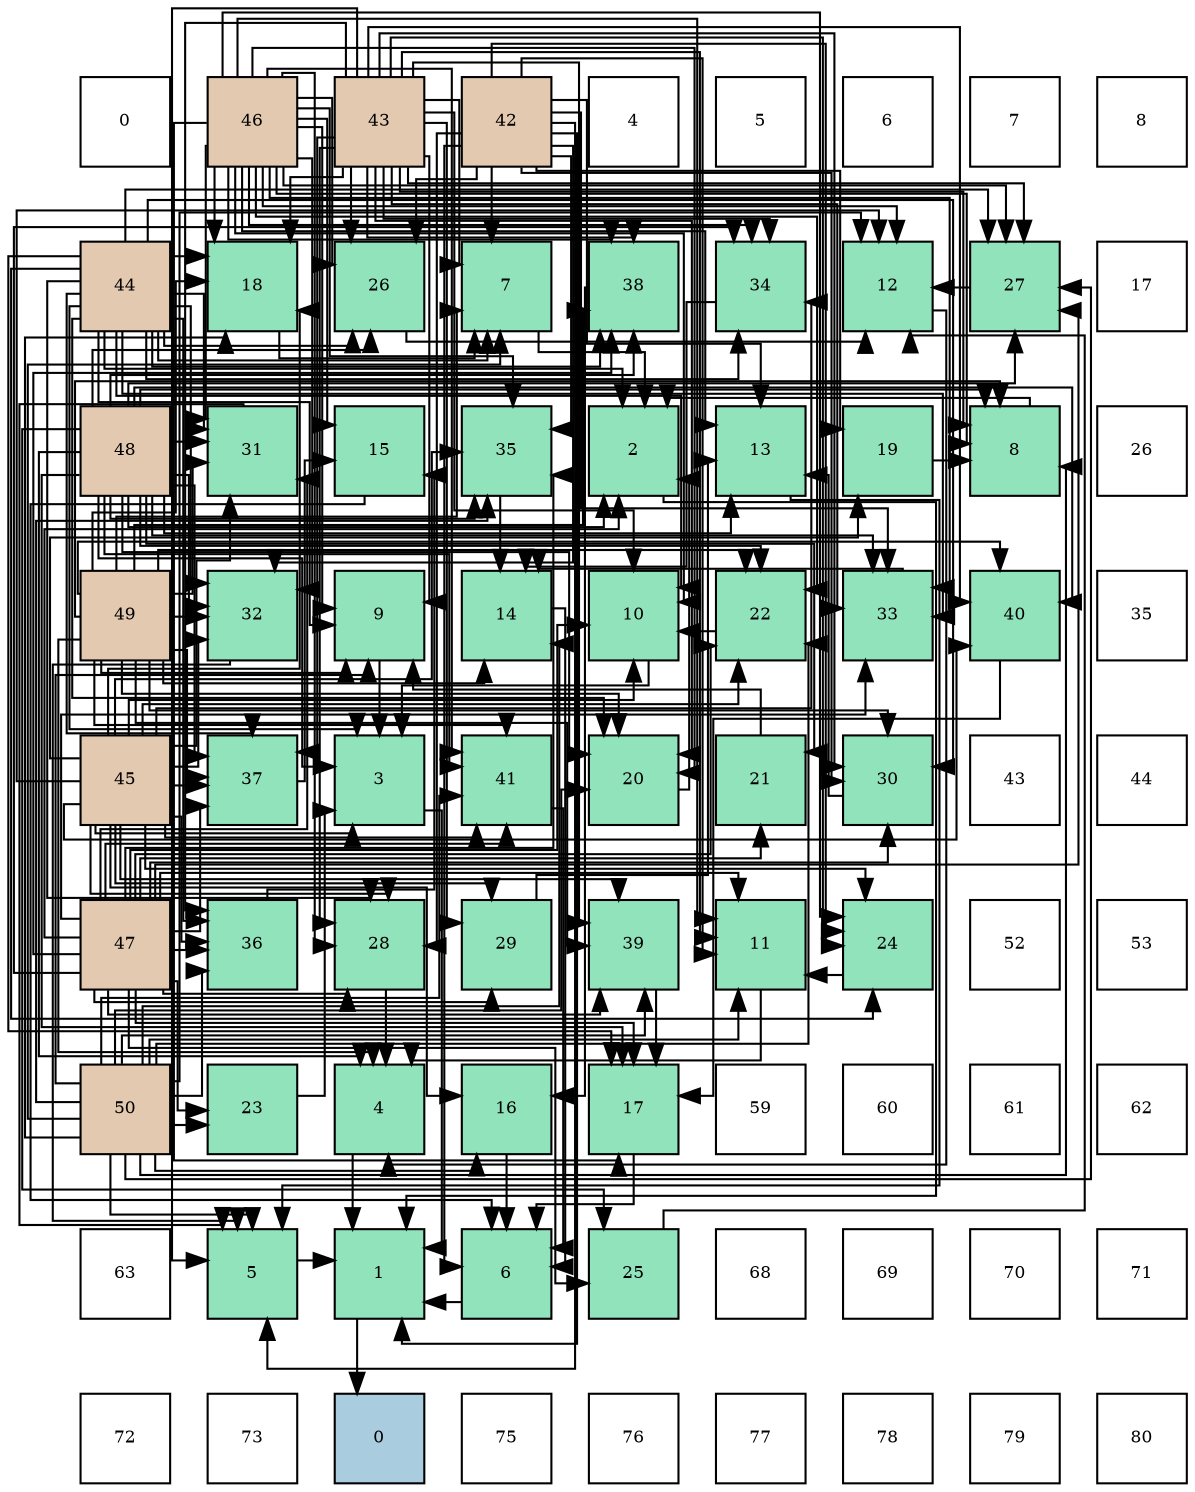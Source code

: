 digraph layout{
 rankdir=TB;
 splines=ortho;
 node [style=filled shape=square fixedsize=true width=0.6];
0[label="0", fontsize=8, fillcolor="#ffffff"];
1[label="46", fontsize=8, fillcolor="#e3c9af"];
2[label="43", fontsize=8, fillcolor="#e3c9af"];
3[label="42", fontsize=8, fillcolor="#e3c9af"];
4[label="4", fontsize=8, fillcolor="#ffffff"];
5[label="5", fontsize=8, fillcolor="#ffffff"];
6[label="6", fontsize=8, fillcolor="#ffffff"];
7[label="7", fontsize=8, fillcolor="#ffffff"];
8[label="8", fontsize=8, fillcolor="#ffffff"];
9[label="44", fontsize=8, fillcolor="#e3c9af"];
10[label="18", fontsize=8, fillcolor="#91e3bb"];
11[label="26", fontsize=8, fillcolor="#91e3bb"];
12[label="7", fontsize=8, fillcolor="#91e3bb"];
13[label="38", fontsize=8, fillcolor="#91e3bb"];
14[label="34", fontsize=8, fillcolor="#91e3bb"];
15[label="12", fontsize=8, fillcolor="#91e3bb"];
16[label="27", fontsize=8, fillcolor="#91e3bb"];
17[label="17", fontsize=8, fillcolor="#ffffff"];
18[label="48", fontsize=8, fillcolor="#e3c9af"];
19[label="31", fontsize=8, fillcolor="#91e3bb"];
20[label="15", fontsize=8, fillcolor="#91e3bb"];
21[label="35", fontsize=8, fillcolor="#91e3bb"];
22[label="2", fontsize=8, fillcolor="#91e3bb"];
23[label="13", fontsize=8, fillcolor="#91e3bb"];
24[label="19", fontsize=8, fillcolor="#91e3bb"];
25[label="8", fontsize=8, fillcolor="#91e3bb"];
26[label="26", fontsize=8, fillcolor="#ffffff"];
27[label="49", fontsize=8, fillcolor="#e3c9af"];
28[label="32", fontsize=8, fillcolor="#91e3bb"];
29[label="9", fontsize=8, fillcolor="#91e3bb"];
30[label="14", fontsize=8, fillcolor="#91e3bb"];
31[label="10", fontsize=8, fillcolor="#91e3bb"];
32[label="22", fontsize=8, fillcolor="#91e3bb"];
33[label="33", fontsize=8, fillcolor="#91e3bb"];
34[label="40", fontsize=8, fillcolor="#91e3bb"];
35[label="35", fontsize=8, fillcolor="#ffffff"];
36[label="45", fontsize=8, fillcolor="#e3c9af"];
37[label="37", fontsize=8, fillcolor="#91e3bb"];
38[label="3", fontsize=8, fillcolor="#91e3bb"];
39[label="41", fontsize=8, fillcolor="#91e3bb"];
40[label="20", fontsize=8, fillcolor="#91e3bb"];
41[label="21", fontsize=8, fillcolor="#91e3bb"];
42[label="30", fontsize=8, fillcolor="#91e3bb"];
43[label="43", fontsize=8, fillcolor="#ffffff"];
44[label="44", fontsize=8, fillcolor="#ffffff"];
45[label="47", fontsize=8, fillcolor="#e3c9af"];
46[label="36", fontsize=8, fillcolor="#91e3bb"];
47[label="28", fontsize=8, fillcolor="#91e3bb"];
48[label="29", fontsize=8, fillcolor="#91e3bb"];
49[label="39", fontsize=8, fillcolor="#91e3bb"];
50[label="11", fontsize=8, fillcolor="#91e3bb"];
51[label="24", fontsize=8, fillcolor="#91e3bb"];
52[label="52", fontsize=8, fillcolor="#ffffff"];
53[label="53", fontsize=8, fillcolor="#ffffff"];
54[label="50", fontsize=8, fillcolor="#e3c9af"];
55[label="23", fontsize=8, fillcolor="#91e3bb"];
56[label="4", fontsize=8, fillcolor="#91e3bb"];
57[label="16", fontsize=8, fillcolor="#91e3bb"];
58[label="17", fontsize=8, fillcolor="#91e3bb"];
59[label="59", fontsize=8, fillcolor="#ffffff"];
60[label="60", fontsize=8, fillcolor="#ffffff"];
61[label="61", fontsize=8, fillcolor="#ffffff"];
62[label="62", fontsize=8, fillcolor="#ffffff"];
63[label="63", fontsize=8, fillcolor="#ffffff"];
64[label="5", fontsize=8, fillcolor="#91e3bb"];
65[label="1", fontsize=8, fillcolor="#91e3bb"];
66[label="6", fontsize=8, fillcolor="#91e3bb"];
67[label="25", fontsize=8, fillcolor="#91e3bb"];
68[label="68", fontsize=8, fillcolor="#ffffff"];
69[label="69", fontsize=8, fillcolor="#ffffff"];
70[label="70", fontsize=8, fillcolor="#ffffff"];
71[label="71", fontsize=8, fillcolor="#ffffff"];
72[label="72", fontsize=8, fillcolor="#ffffff"];
73[label="73", fontsize=8, fillcolor="#ffffff"];
74[label="0", fontsize=8, fillcolor="#a9ccde"];
75[label="75", fontsize=8, fillcolor="#ffffff"];
76[label="76", fontsize=8, fillcolor="#ffffff"];
77[label="77", fontsize=8, fillcolor="#ffffff"];
78[label="78", fontsize=8, fillcolor="#ffffff"];
79[label="79", fontsize=8, fillcolor="#ffffff"];
80[label="80", fontsize=8, fillcolor="#ffffff"];
edge [constraint=false, style=vis];65 -> 74;
22 -> 65;
38 -> 65;
56 -> 65;
64 -> 65;
66 -> 65;
12 -> 22;
25 -> 22;
29 -> 38;
31 -> 38;
50 -> 56;
15 -> 56;
23 -> 64;
30 -> 66;
20 -> 66;
57 -> 66;
58 -> 66;
10 -> 12;
24 -> 25;
40 -> 22;
41 -> 29;
32 -> 31;
55 -> 38;
51 -> 50;
67 -> 15;
11 -> 15;
16 -> 15;
47 -> 56;
48 -> 23;
42 -> 23;
19 -> 64;
28 -> 64;
33 -> 30;
14 -> 30;
21 -> 30;
46 -> 20;
37 -> 20;
13 -> 57;
49 -> 58;
34 -> 58;
39 -> 66;
3 -> 65;
3 -> 64;
3 -> 66;
3 -> 12;
3 -> 50;
3 -> 23;
3 -> 24;
3 -> 51;
3 -> 11;
3 -> 47;
3 -> 42;
3 -> 28;
3 -> 33;
3 -> 21;
2 -> 64;
2 -> 12;
2 -> 25;
2 -> 29;
2 -> 31;
2 -> 50;
2 -> 10;
2 -> 40;
2 -> 51;
2 -> 11;
2 -> 16;
2 -> 47;
2 -> 48;
2 -> 42;
2 -> 33;
2 -> 14;
2 -> 46;
2 -> 37;
2 -> 13;
2 -> 49;
2 -> 34;
9 -> 22;
9 -> 38;
9 -> 12;
9 -> 29;
9 -> 31;
9 -> 58;
9 -> 10;
9 -> 40;
9 -> 51;
9 -> 11;
9 -> 16;
9 -> 47;
9 -> 42;
9 -> 19;
9 -> 28;
9 -> 33;
9 -> 14;
9 -> 46;
9 -> 37;
9 -> 13;
36 -> 38;
36 -> 31;
36 -> 15;
36 -> 57;
36 -> 10;
36 -> 24;
36 -> 32;
36 -> 51;
36 -> 47;
36 -> 48;
36 -> 19;
36 -> 28;
36 -> 14;
36 -> 21;
36 -> 46;
36 -> 37;
36 -> 49;
36 -> 34;
36 -> 39;
1 -> 25;
1 -> 29;
1 -> 31;
1 -> 50;
1 -> 15;
1 -> 23;
1 -> 20;
1 -> 58;
1 -> 10;
1 -> 40;
1 -> 32;
1 -> 51;
1 -> 11;
1 -> 16;
1 -> 47;
1 -> 19;
1 -> 28;
1 -> 33;
1 -> 14;
1 -> 21;
1 -> 13;
1 -> 39;
45 -> 22;
45 -> 31;
45 -> 50;
45 -> 58;
45 -> 41;
45 -> 32;
45 -> 55;
45 -> 67;
45 -> 16;
45 -> 47;
45 -> 48;
45 -> 42;
45 -> 19;
45 -> 33;
45 -> 14;
45 -> 21;
45 -> 46;
45 -> 37;
45 -> 13;
45 -> 49;
45 -> 39;
18 -> 22;
18 -> 38;
18 -> 56;
18 -> 25;
18 -> 23;
18 -> 58;
18 -> 40;
18 -> 41;
18 -> 32;
18 -> 67;
18 -> 11;
18 -> 16;
18 -> 19;
18 -> 28;
18 -> 33;
18 -> 21;
18 -> 37;
18 -> 13;
18 -> 34;
18 -> 39;
27 -> 56;
27 -> 12;
27 -> 25;
27 -> 29;
27 -> 30;
27 -> 10;
27 -> 40;
27 -> 32;
27 -> 42;
27 -> 19;
27 -> 28;
27 -> 37;
27 -> 13;
27 -> 49;
27 -> 34;
27 -> 39;
54 -> 64;
54 -> 12;
54 -> 25;
54 -> 29;
54 -> 50;
54 -> 15;
54 -> 30;
54 -> 57;
54 -> 10;
54 -> 40;
54 -> 32;
54 -> 55;
54 -> 16;
54 -> 21;
54 -> 46;
54 -> 49;
54 -> 39;
edge [constraint=true, style=invis];
0 -> 9 -> 18 -> 27 -> 36 -> 45 -> 54 -> 63 -> 72;
1 -> 10 -> 19 -> 28 -> 37 -> 46 -> 55 -> 64 -> 73;
2 -> 11 -> 20 -> 29 -> 38 -> 47 -> 56 -> 65 -> 74;
3 -> 12 -> 21 -> 30 -> 39 -> 48 -> 57 -> 66 -> 75;
4 -> 13 -> 22 -> 31 -> 40 -> 49 -> 58 -> 67 -> 76;
5 -> 14 -> 23 -> 32 -> 41 -> 50 -> 59 -> 68 -> 77;
6 -> 15 -> 24 -> 33 -> 42 -> 51 -> 60 -> 69 -> 78;
7 -> 16 -> 25 -> 34 -> 43 -> 52 -> 61 -> 70 -> 79;
8 -> 17 -> 26 -> 35 -> 44 -> 53 -> 62 -> 71 -> 80;
rank = same {0 -> 1 -> 2 -> 3 -> 4 -> 5 -> 6 -> 7 -> 8};
rank = same {9 -> 10 -> 11 -> 12 -> 13 -> 14 -> 15 -> 16 -> 17};
rank = same {18 -> 19 -> 20 -> 21 -> 22 -> 23 -> 24 -> 25 -> 26};
rank = same {27 -> 28 -> 29 -> 30 -> 31 -> 32 -> 33 -> 34 -> 35};
rank = same {36 -> 37 -> 38 -> 39 -> 40 -> 41 -> 42 -> 43 -> 44};
rank = same {45 -> 46 -> 47 -> 48 -> 49 -> 50 -> 51 -> 52 -> 53};
rank = same {54 -> 55 -> 56 -> 57 -> 58 -> 59 -> 60 -> 61 -> 62};
rank = same {63 -> 64 -> 65 -> 66 -> 67 -> 68 -> 69 -> 70 -> 71};
rank = same {72 -> 73 -> 74 -> 75 -> 76 -> 77 -> 78 -> 79 -> 80};
}